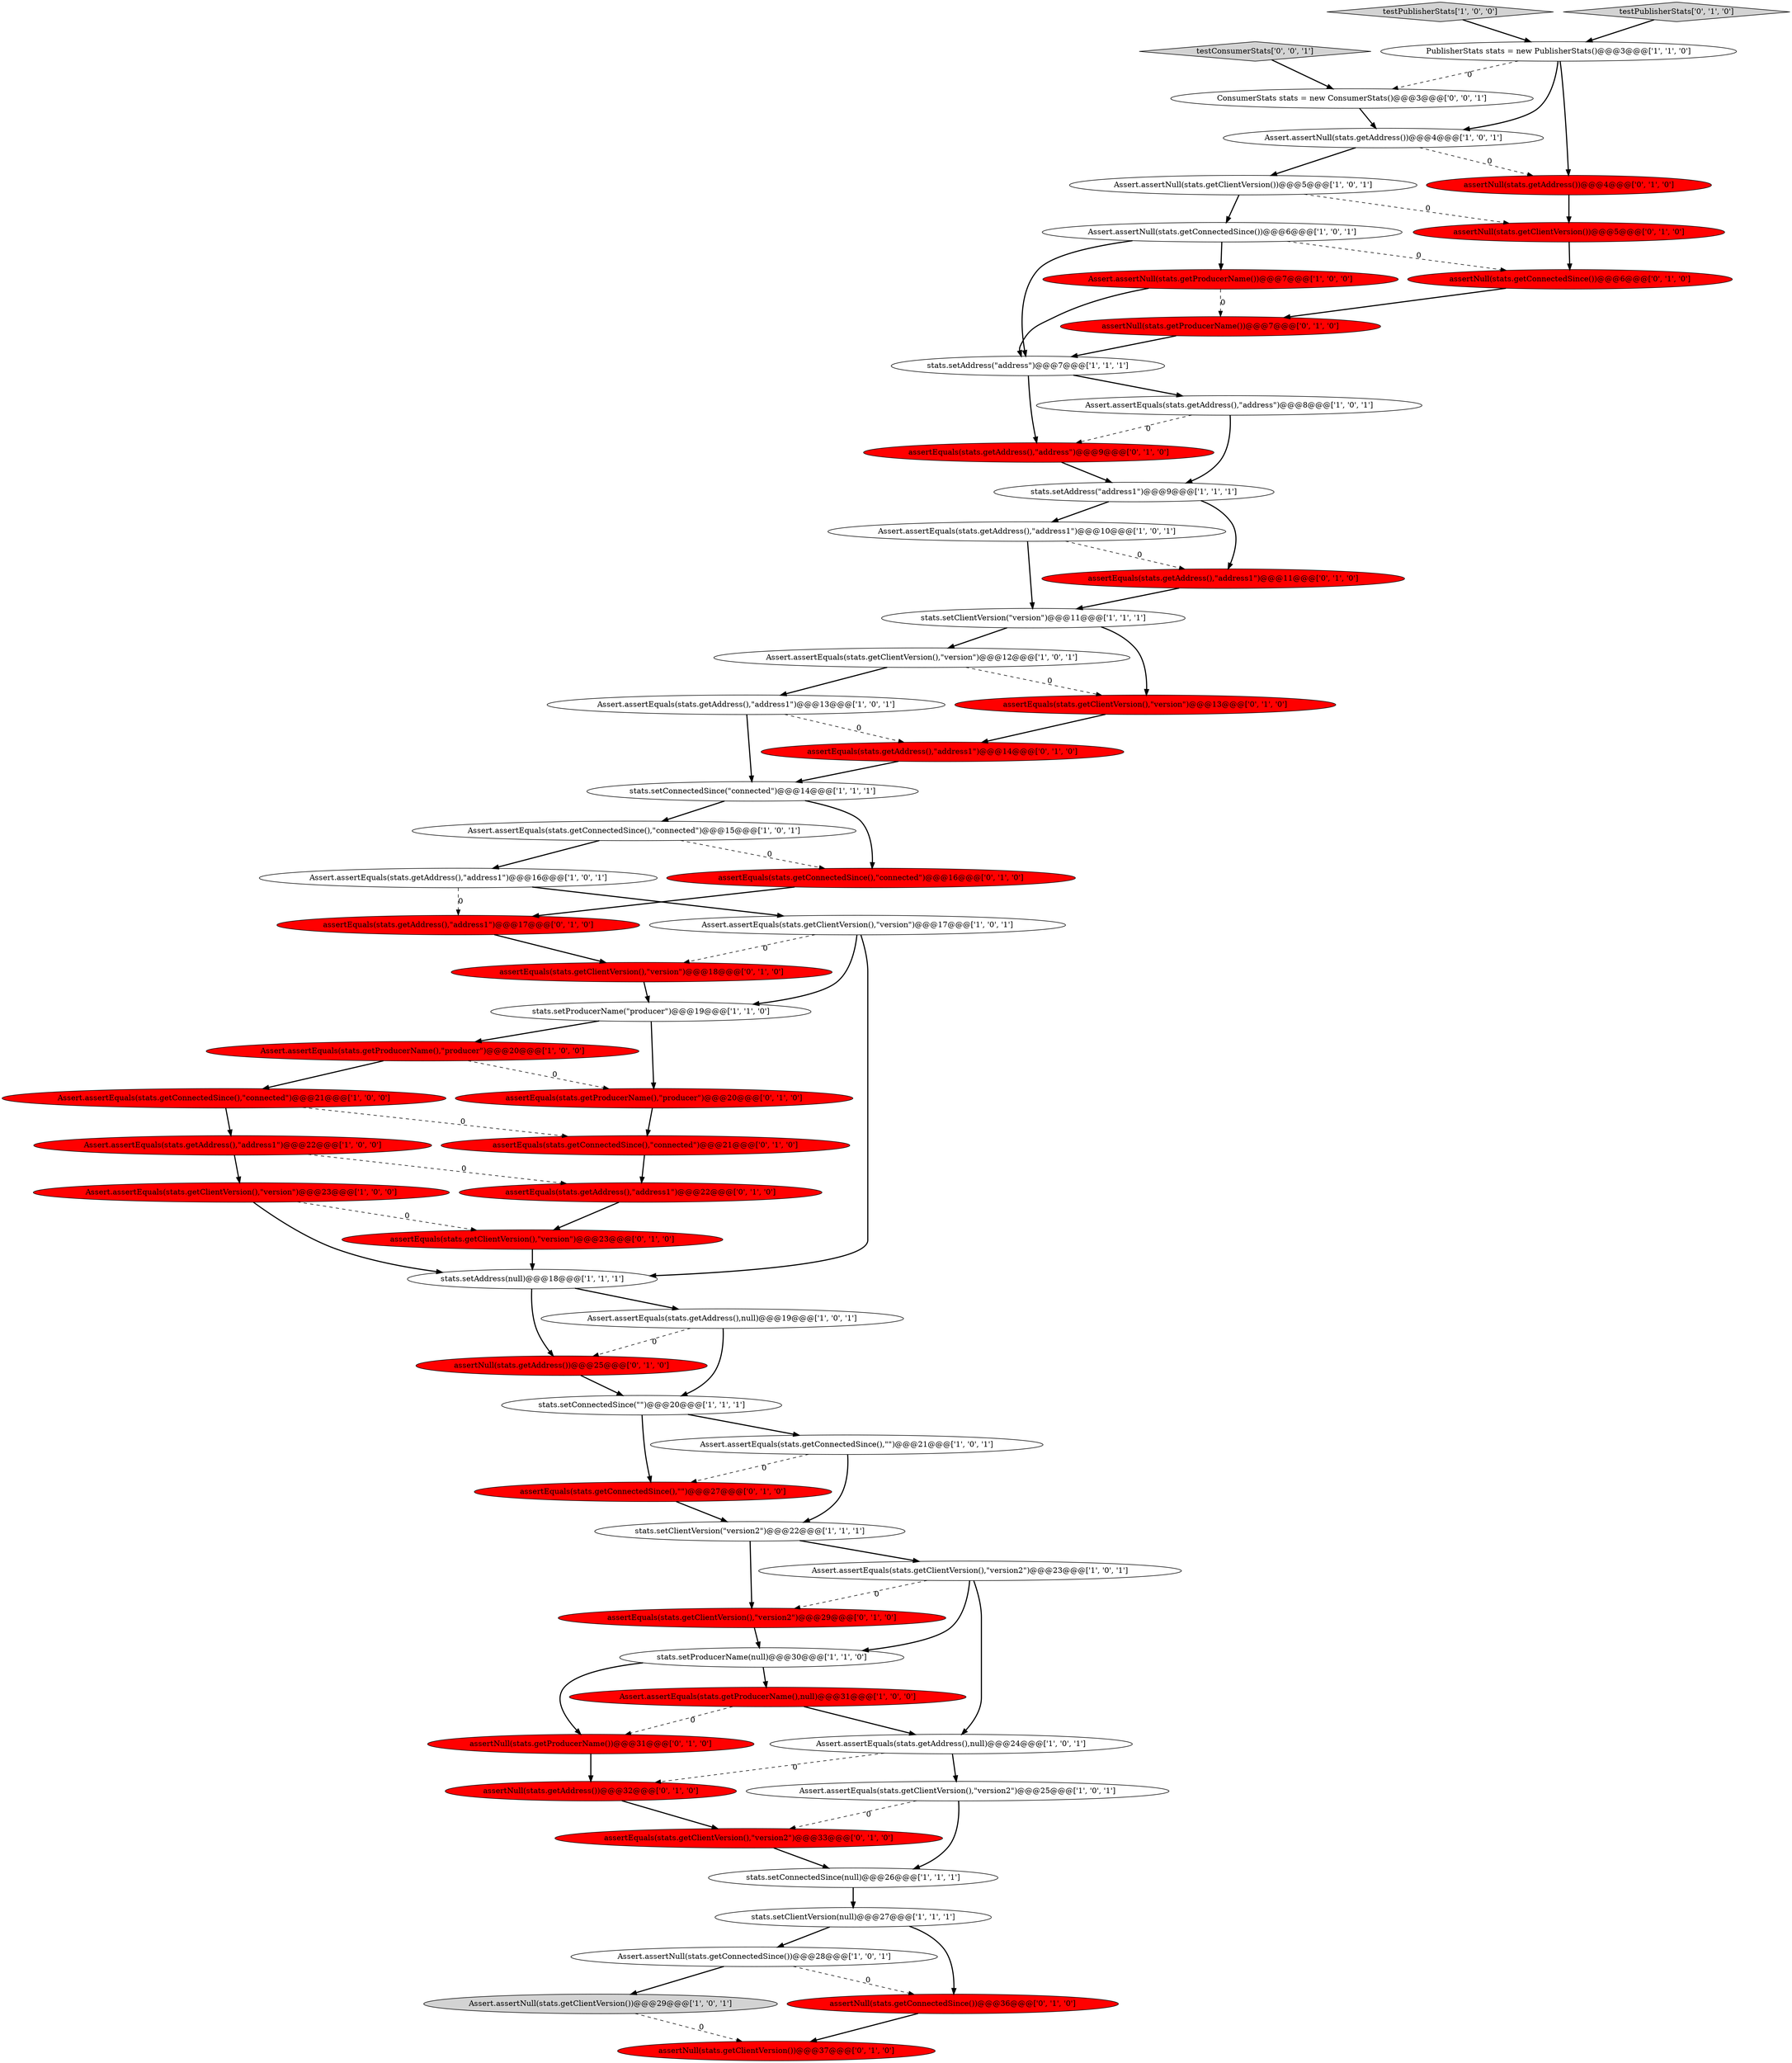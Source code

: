 digraph {
61 [style = filled, label = "ConsumerStats stats = new ConsumerStats()@@@3@@@['0', '0', '1']", fillcolor = white, shape = ellipse image = "AAA0AAABBB3BBB"];
56 [style = filled, label = "assertEquals(stats.getAddress(),\"address\")@@@9@@@['0', '1', '0']", fillcolor = red, shape = ellipse image = "AAA1AAABBB2BBB"];
48 [style = filled, label = "assertNull(stats.getClientVersion())@@@5@@@['0', '1', '0']", fillcolor = red, shape = ellipse image = "AAA1AAABBB2BBB"];
14 [style = filled, label = "stats.setClientVersion(\"version2\")@@@22@@@['1', '1', '1']", fillcolor = white, shape = ellipse image = "AAA0AAABBB1BBB"];
35 [style = filled, label = "Assert.assertEquals(stats.getAddress(),\"address1\")@@@16@@@['1', '0', '1']", fillcolor = white, shape = ellipse image = "AAA0AAABBB1BBB"];
24 [style = filled, label = "Assert.assertEquals(stats.getConnectedSince(),\"connected\")@@@21@@@['1', '0', '0']", fillcolor = red, shape = ellipse image = "AAA1AAABBB1BBB"];
25 [style = filled, label = "Assert.assertEquals(stats.getClientVersion(),\"version\")@@@12@@@['1', '0', '1']", fillcolor = white, shape = ellipse image = "AAA0AAABBB1BBB"];
36 [style = filled, label = "assertEquals(stats.getAddress(),\"address1\")@@@17@@@['0', '1', '0']", fillcolor = red, shape = ellipse image = "AAA1AAABBB2BBB"];
16 [style = filled, label = "stats.setClientVersion(\"version\")@@@11@@@['1', '1', '1']", fillcolor = white, shape = ellipse image = "AAA0AAABBB1BBB"];
20 [style = filled, label = "stats.setClientVersion(null)@@@27@@@['1', '1', '1']", fillcolor = white, shape = ellipse image = "AAA0AAABBB1BBB"];
29 [style = filled, label = "stats.setConnectedSince(\"connected\")@@@14@@@['1', '1', '1']", fillcolor = white, shape = ellipse image = "AAA0AAABBB1BBB"];
41 [style = filled, label = "assertNull(stats.getAddress())@@@32@@@['0', '1', '0']", fillcolor = red, shape = ellipse image = "AAA1AAABBB2BBB"];
9 [style = filled, label = "Assert.assertNull(stats.getConnectedSince())@@@28@@@['1', '0', '1']", fillcolor = white, shape = ellipse image = "AAA0AAABBB1BBB"];
45 [style = filled, label = "assertEquals(stats.getConnectedSince(),\"\")@@@27@@@['0', '1', '0']", fillcolor = red, shape = ellipse image = "AAA1AAABBB2BBB"];
46 [style = filled, label = "assertNull(stats.getProducerName())@@@7@@@['0', '1', '0']", fillcolor = red, shape = ellipse image = "AAA1AAABBB2BBB"];
51 [style = filled, label = "assertNull(stats.getAddress())@@@25@@@['0', '1', '0']", fillcolor = red, shape = ellipse image = "AAA1AAABBB2BBB"];
31 [style = filled, label = "PublisherStats stats = new PublisherStats()@@@3@@@['1', '1', '0']", fillcolor = white, shape = ellipse image = "AAA0AAABBB1BBB"];
37 [style = filled, label = "assertEquals(stats.getProducerName(),\"producer\")@@@20@@@['0', '1', '0']", fillcolor = red, shape = ellipse image = "AAA1AAABBB2BBB"];
11 [style = filled, label = "Assert.assertEquals(stats.getAddress(),null)@@@19@@@['1', '0', '1']", fillcolor = white, shape = ellipse image = "AAA0AAABBB1BBB"];
42 [style = filled, label = "assertEquals(stats.getClientVersion(),\"version\")@@@18@@@['0', '1', '0']", fillcolor = red, shape = ellipse image = "AAA1AAABBB2BBB"];
7 [style = filled, label = "Assert.assertNull(stats.getClientVersion())@@@5@@@['1', '0', '1']", fillcolor = white, shape = ellipse image = "AAA0AAABBB1BBB"];
19 [style = filled, label = "Assert.assertEquals(stats.getClientVersion(),\"version2\")@@@23@@@['1', '0', '1']", fillcolor = white, shape = ellipse image = "AAA0AAABBB1BBB"];
43 [style = filled, label = "assertNull(stats.getProducerName())@@@31@@@['0', '1', '0']", fillcolor = red, shape = ellipse image = "AAA1AAABBB2BBB"];
55 [style = filled, label = "assertEquals(stats.getClientVersion(),\"version\")@@@23@@@['0', '1', '0']", fillcolor = red, shape = ellipse image = "AAA1AAABBB2BBB"];
8 [style = filled, label = "stats.setConnectedSince(\"\")@@@20@@@['1', '1', '1']", fillcolor = white, shape = ellipse image = "AAA0AAABBB1BBB"];
3 [style = filled, label = "Assert.assertEquals(stats.getClientVersion(),\"version2\")@@@25@@@['1', '0', '1']", fillcolor = white, shape = ellipse image = "AAA0AAABBB1BBB"];
22 [style = filled, label = "Assert.assertNull(stats.getProducerName())@@@7@@@['1', '0', '0']", fillcolor = red, shape = ellipse image = "AAA1AAABBB1BBB"];
0 [style = filled, label = "Assert.assertEquals(stats.getAddress(),\"address1\")@@@10@@@['1', '0', '1']", fillcolor = white, shape = ellipse image = "AAA0AAABBB1BBB"];
30 [style = filled, label = "Assert.assertEquals(stats.getAddress(),\"address1\")@@@22@@@['1', '0', '0']", fillcolor = red, shape = ellipse image = "AAA1AAABBB1BBB"];
33 [style = filled, label = "stats.setProducerName(null)@@@30@@@['1', '1', '0']", fillcolor = white, shape = ellipse image = "AAA0AAABBB1BBB"];
13 [style = filled, label = "Assert.assertEquals(stats.getAddress(),null)@@@24@@@['1', '0', '1']", fillcolor = white, shape = ellipse image = "AAA0AAABBB1BBB"];
39 [style = filled, label = "assertEquals(stats.getClientVersion(),\"version2\")@@@33@@@['0', '1', '0']", fillcolor = red, shape = ellipse image = "AAA1AAABBB2BBB"];
1 [style = filled, label = "Assert.assertEquals(stats.getClientVersion(),\"version\")@@@17@@@['1', '0', '1']", fillcolor = white, shape = ellipse image = "AAA0AAABBB1BBB"];
4 [style = filled, label = "stats.setProducerName(\"producer\")@@@19@@@['1', '1', '0']", fillcolor = white, shape = ellipse image = "AAA0AAABBB1BBB"];
52 [style = filled, label = "assertEquals(stats.getClientVersion(),\"version2\")@@@29@@@['0', '1', '0']", fillcolor = red, shape = ellipse image = "AAA1AAABBB2BBB"];
53 [style = filled, label = "assertEquals(stats.getAddress(),\"address1\")@@@11@@@['0', '1', '0']", fillcolor = red, shape = ellipse image = "AAA1AAABBB2BBB"];
10 [style = filled, label = "Assert.assertNull(stats.getClientVersion())@@@29@@@['1', '0', '1']", fillcolor = lightgray, shape = ellipse image = "AAA0AAABBB1BBB"];
27 [style = filled, label = "stats.setAddress(\"address1\")@@@9@@@['1', '1', '1']", fillcolor = white, shape = ellipse image = "AAA0AAABBB1BBB"];
44 [style = filled, label = "assertNull(stats.getConnectedSince())@@@6@@@['0', '1', '0']", fillcolor = red, shape = ellipse image = "AAA1AAABBB2BBB"];
34 [style = filled, label = "Assert.assertEquals(stats.getConnectedSince(),\"\")@@@21@@@['1', '0', '1']", fillcolor = white, shape = ellipse image = "AAA0AAABBB1BBB"];
12 [style = filled, label = "Assert.assertEquals(stats.getProducerName(),null)@@@31@@@['1', '0', '0']", fillcolor = red, shape = ellipse image = "AAA1AAABBB1BBB"];
18 [style = filled, label = "Assert.assertEquals(stats.getAddress(),\"address\")@@@8@@@['1', '0', '1']", fillcolor = white, shape = ellipse image = "AAA0AAABBB1BBB"];
54 [style = filled, label = "assertNull(stats.getConnectedSince())@@@36@@@['0', '1', '0']", fillcolor = red, shape = ellipse image = "AAA1AAABBB2BBB"];
59 [style = filled, label = "assertNull(stats.getClientVersion())@@@37@@@['0', '1', '0']", fillcolor = red, shape = ellipse image = "AAA1AAABBB2BBB"];
15 [style = filled, label = "testPublisherStats['1', '0', '0']", fillcolor = lightgray, shape = diamond image = "AAA0AAABBB1BBB"];
21 [style = filled, label = "stats.setAddress(null)@@@18@@@['1', '1', '1']", fillcolor = white, shape = ellipse image = "AAA0AAABBB1BBB"];
38 [style = filled, label = "assertEquals(stats.getAddress(),\"address1\")@@@22@@@['0', '1', '0']", fillcolor = red, shape = ellipse image = "AAA1AAABBB2BBB"];
26 [style = filled, label = "Assert.assertEquals(stats.getClientVersion(),\"version\")@@@23@@@['1', '0', '0']", fillcolor = red, shape = ellipse image = "AAA1AAABBB1BBB"];
50 [style = filled, label = "assertEquals(stats.getConnectedSince(),\"connected\")@@@21@@@['0', '1', '0']", fillcolor = red, shape = ellipse image = "AAA1AAABBB2BBB"];
49 [style = filled, label = "assertNull(stats.getAddress())@@@4@@@['0', '1', '0']", fillcolor = red, shape = ellipse image = "AAA1AAABBB2BBB"];
57 [style = filled, label = "assertEquals(stats.getAddress(),\"address1\")@@@14@@@['0', '1', '0']", fillcolor = red, shape = ellipse image = "AAA1AAABBB2BBB"];
5 [style = filled, label = "Assert.assertEquals(stats.getConnectedSince(),\"connected\")@@@15@@@['1', '0', '1']", fillcolor = white, shape = ellipse image = "AAA0AAABBB1BBB"];
2 [style = filled, label = "Assert.assertNull(stats.getConnectedSince())@@@6@@@['1', '0', '1']", fillcolor = white, shape = ellipse image = "AAA0AAABBB1BBB"];
23 [style = filled, label = "Assert.assertEquals(stats.getAddress(),\"address1\")@@@13@@@['1', '0', '1']", fillcolor = white, shape = ellipse image = "AAA0AAABBB1BBB"];
58 [style = filled, label = "testPublisherStats['0', '1', '0']", fillcolor = lightgray, shape = diamond image = "AAA0AAABBB2BBB"];
6 [style = filled, label = "Assert.assertEquals(stats.getProducerName(),\"producer\")@@@20@@@['1', '0', '0']", fillcolor = red, shape = ellipse image = "AAA1AAABBB1BBB"];
47 [style = filled, label = "assertEquals(stats.getClientVersion(),\"version\")@@@13@@@['0', '1', '0']", fillcolor = red, shape = ellipse image = "AAA1AAABBB2BBB"];
28 [style = filled, label = "Assert.assertNull(stats.getAddress())@@@4@@@['1', '0', '1']", fillcolor = white, shape = ellipse image = "AAA0AAABBB1BBB"];
40 [style = filled, label = "assertEquals(stats.getConnectedSince(),\"connected\")@@@16@@@['0', '1', '0']", fillcolor = red, shape = ellipse image = "AAA1AAABBB2BBB"];
32 [style = filled, label = "stats.setAddress(\"address\")@@@7@@@['1', '1', '1']", fillcolor = white, shape = ellipse image = "AAA0AAABBB1BBB"];
60 [style = filled, label = "testConsumerStats['0', '0', '1']", fillcolor = lightgray, shape = diamond image = "AAA0AAABBB3BBB"];
17 [style = filled, label = "stats.setConnectedSince(null)@@@26@@@['1', '1', '1']", fillcolor = white, shape = ellipse image = "AAA0AAABBB1BBB"];
1->42 [style = dashed, label="0"];
29->5 [style = bold, label=""];
26->55 [style = dashed, label="0"];
21->51 [style = bold, label=""];
20->9 [style = bold, label=""];
56->27 [style = bold, label=""];
57->29 [style = bold, label=""];
49->48 [style = bold, label=""];
5->40 [style = dashed, label="0"];
9->10 [style = bold, label=""];
13->41 [style = dashed, label="0"];
24->30 [style = bold, label=""];
12->43 [style = dashed, label="0"];
23->29 [style = bold, label=""];
44->46 [style = bold, label=""];
1->21 [style = bold, label=""];
2->32 [style = bold, label=""];
32->18 [style = bold, label=""];
23->57 [style = dashed, label="0"];
38->55 [style = bold, label=""];
17->20 [style = bold, label=""];
32->56 [style = bold, label=""];
8->34 [style = bold, label=""];
1->4 [style = bold, label=""];
27->0 [style = bold, label=""];
31->61 [style = dashed, label="0"];
27->53 [style = bold, label=""];
3->39 [style = dashed, label="0"];
30->26 [style = bold, label=""];
7->48 [style = dashed, label="0"];
19->52 [style = dashed, label="0"];
22->32 [style = bold, label=""];
48->44 [style = bold, label=""];
6->37 [style = dashed, label="0"];
47->57 [style = bold, label=""];
45->14 [style = bold, label=""];
19->13 [style = bold, label=""];
21->11 [style = bold, label=""];
15->31 [style = bold, label=""];
7->2 [style = bold, label=""];
24->50 [style = dashed, label="0"];
54->59 [style = bold, label=""];
14->52 [style = bold, label=""];
11->8 [style = bold, label=""];
29->40 [style = bold, label=""];
34->14 [style = bold, label=""];
31->28 [style = bold, label=""];
61->28 [style = bold, label=""];
36->42 [style = bold, label=""];
11->51 [style = dashed, label="0"];
30->38 [style = dashed, label="0"];
19->33 [style = bold, label=""];
0->16 [style = bold, label=""];
52->33 [style = bold, label=""];
25->47 [style = dashed, label="0"];
6->24 [style = bold, label=""];
14->19 [style = bold, label=""];
31->49 [style = bold, label=""];
33->12 [style = bold, label=""];
28->49 [style = dashed, label="0"];
34->45 [style = dashed, label="0"];
26->21 [style = bold, label=""];
42->4 [style = bold, label=""];
12->13 [style = bold, label=""];
60->61 [style = bold, label=""];
35->1 [style = bold, label=""];
40->36 [style = bold, label=""];
39->17 [style = bold, label=""];
8->45 [style = bold, label=""];
33->43 [style = bold, label=""];
35->36 [style = dashed, label="0"];
20->54 [style = bold, label=""];
3->17 [style = bold, label=""];
43->41 [style = bold, label=""];
10->59 [style = dashed, label="0"];
51->8 [style = bold, label=""];
46->32 [style = bold, label=""];
5->35 [style = bold, label=""];
18->56 [style = dashed, label="0"];
55->21 [style = bold, label=""];
4->6 [style = bold, label=""];
25->23 [style = bold, label=""];
16->47 [style = bold, label=""];
28->7 [style = bold, label=""];
0->53 [style = dashed, label="0"];
22->46 [style = dashed, label="0"];
16->25 [style = bold, label=""];
58->31 [style = bold, label=""];
50->38 [style = bold, label=""];
13->3 [style = bold, label=""];
4->37 [style = bold, label=""];
18->27 [style = bold, label=""];
53->16 [style = bold, label=""];
41->39 [style = bold, label=""];
2->22 [style = bold, label=""];
9->54 [style = dashed, label="0"];
37->50 [style = bold, label=""];
2->44 [style = dashed, label="0"];
}
